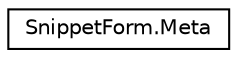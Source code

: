 digraph "Graphical Class Hierarchy"
{
 // LATEX_PDF_SIZE
  edge [fontname="Helvetica",fontsize="10",labelfontname="Helvetica",labelfontsize="10"];
  node [fontname="Helvetica",fontsize="10",shape=record];
  rankdir="LR";
  Node0 [label="SnippetForm.Meta",height=0.2,width=0.4,color="black", fillcolor="white", style="filled",URL="$classusers_1_1forms_1_1SnippetForm_1_1Meta.html",tooltip=" "];
}
